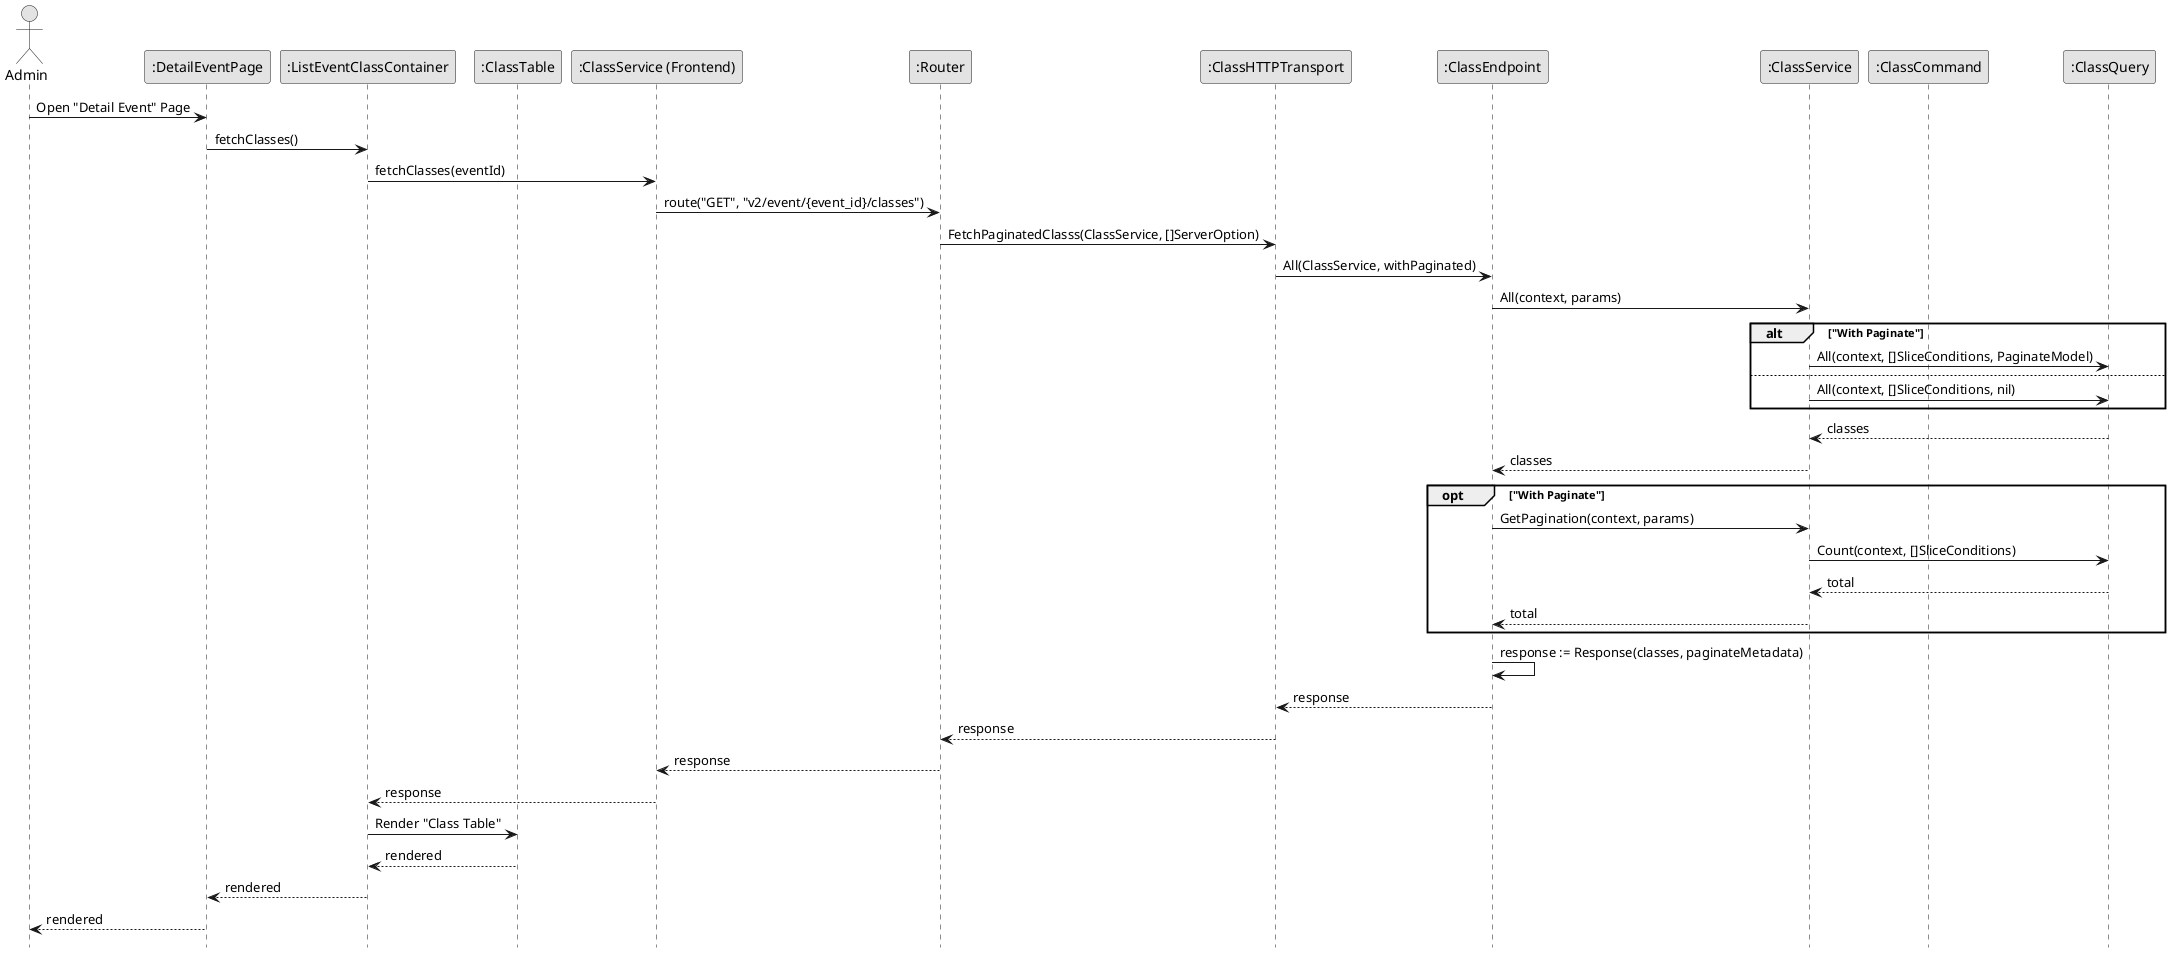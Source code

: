 @startuml GetClass_Admin

skinparam Monochrome true
skinparam Shadowing false
hide footbox

actor Admin
participant ":DetailEventPage" as DetailEventPage
participant ":ListEventClassContainer" as ListEventClassContainer
participant ":ClassTable" as ClassTable
participant ":ClassService (Frontend)" as FEClassService
participant ":Router" as Router
participant ":ClassHTTPTransport" as ClassHTTPTransport
participant ":ClassEndpoint" as ClassEndpoint
participant ":ClassService" as ClassService
participant ":ClassCommand" as ClassCommand
participant ":ClassQuery" as ClassQuery

Admin->DetailEventPage: Open "Detail Event" Page
DetailEventPage->ListEventClassContainer: fetchClasses()
ListEventClassContainer->FEClassService: fetchClasses(eventId)
FEClassService->Router: route("GET", "v2/event/{event_id}/classes")
Router->ClassHTTPTransport: FetchPaginatedClasss(ClassService, []ServerOption)
ClassHTTPTransport->ClassEndpoint: All(ClassService, withPaginated)
ClassEndpoint->ClassService: All(context, params)

alt "With Paginate"
    ClassService->ClassQuery: All(context, []SliceConditions, PaginateModel)
else
    ClassService->ClassQuery: All(context, []SliceConditions, nil)
end
ClassQuery-->ClassService: classes
ClassService-->ClassEndpoint: classes

opt "With Paginate"
    ClassEndpoint->ClassService: GetPagination(context, params)
    ClassService->ClassQuery: Count(context, []SliceConditions)
    ClassQuery-->ClassService: total
    ClassService-->ClassEndpoint: total
end

ClassEndpoint->ClassEndpoint: response := Response(classes, paginateMetadata)
ClassEndpoint-->ClassHTTPTransport: response
ClassHTTPTransport-->Router: response
Router-->FEClassService: response
FEClassService-->ListEventClassContainer: response
ListEventClassContainer->ClassTable: Render "Class Table"
ClassTable-->ListEventClassContainer: rendered
ListEventClassContainer-->DetailEventPage: rendered
DetailEventPage-->Admin: rendered

@enduml